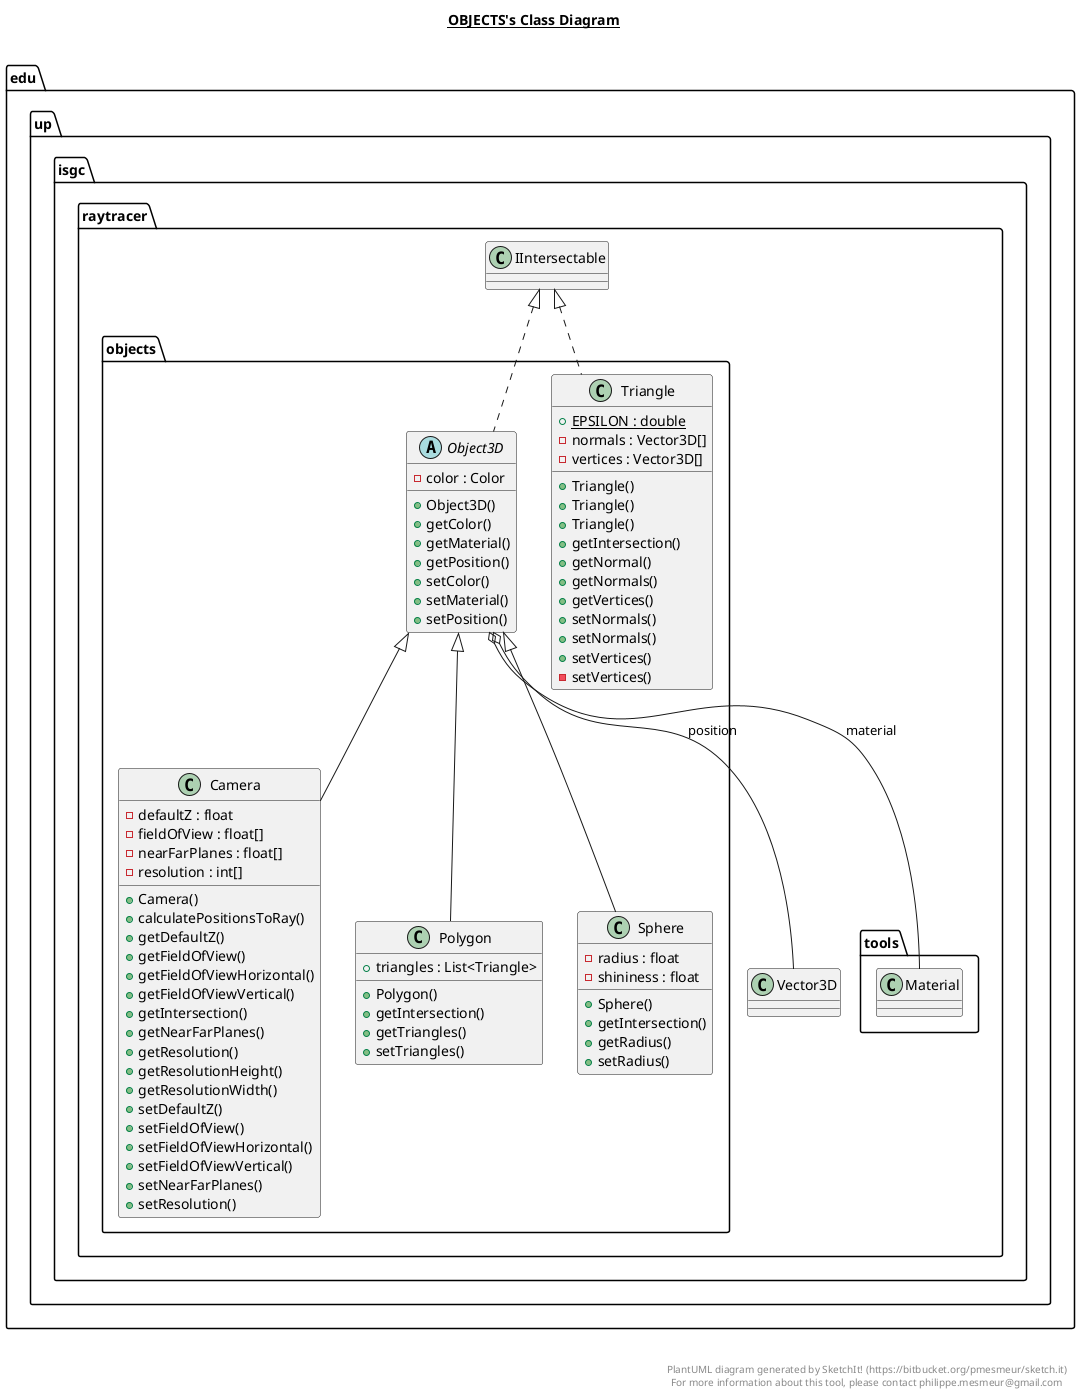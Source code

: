 @startuml

title __OBJECTS's Class Diagram__\n

  namespace edu.up.isgc.raytracer {
    namespace objects {
      class edu.up.isgc.raytracer.objects.Camera {
          - defaultZ : float
          - fieldOfView : float[]
          - nearFarPlanes : float[]
          - resolution : int[]
          + Camera()
          + calculatePositionsToRay()
          + getDefaultZ()
          + getFieldOfView()
          + getFieldOfViewHorizontal()
          + getFieldOfViewVertical()
          + getIntersection()
          + getNearFarPlanes()
          + getResolution()
          + getResolutionHeight()
          + getResolutionWidth()
          + setDefaultZ()
          + setFieldOfView()
          + setFieldOfViewHorizontal()
          + setFieldOfViewVertical()
          + setNearFarPlanes()
          + setResolution()
      }
    }
  }
  

  namespace edu.up.isgc.raytracer {
    namespace objects {
      abstract class edu.up.isgc.raytracer.objects.Object3D {
          - color : Color
          + Object3D()
          + getColor()
          + getMaterial()
          + getPosition()
          + setColor()
          + setMaterial()
          + setPosition()
      }
    }
  }
  

  namespace edu.up.isgc.raytracer {
    namespace objects {
      class edu.up.isgc.raytracer.objects.Polygon {
          + triangles : List<Triangle>
          + Polygon()
          + getIntersection()
          + getTriangles()
          + setTriangles()
      }
    }
  }
  

  namespace edu.up.isgc.raytracer {
    namespace objects {
      class edu.up.isgc.raytracer.objects.Sphere {
          - radius : float
          - shininess : float
          + Sphere()
          + getIntersection()
          + getRadius()
          + setRadius()
      }
    }
  }
  

  namespace edu.up.isgc.raytracer {
    namespace objects {
      class edu.up.isgc.raytracer.objects.Triangle {
          {static} + EPSILON : double
          - normals : Vector3D[]
          - vertices : Vector3D[]
          + Triangle()
          + Triangle()
          + Triangle()
          + getIntersection()
          + getNormal()
          + getNormals()
          + getVertices()
          + setNormals()
          + setNormals()
          + setVertices()
          - setVertices()
      }
    }
  }
  

  edu.up.isgc.raytracer.objects.Camera -up-|> edu.up.isgc.raytracer.objects.Object3D
  edu.up.isgc.raytracer.objects.Object3D .up.|> edu.up.isgc.raytracer.IIntersectable
  edu.up.isgc.raytracer.objects.Object3D o-- edu.up.isgc.raytracer.tools.Material : material
  edu.up.isgc.raytracer.objects.Object3D o-- edu.up.isgc.raytracer.Vector3D : position
  edu.up.isgc.raytracer.objects.Polygon -up-|> edu.up.isgc.raytracer.objects.Object3D
  edu.up.isgc.raytracer.objects.Sphere -up-|> edu.up.isgc.raytracer.objects.Object3D
  edu.up.isgc.raytracer.objects.Triangle .up.|> edu.up.isgc.raytracer.IIntersectable


right footer


PlantUML diagram generated by SketchIt! (https://bitbucket.org/pmesmeur/sketch.it)
For more information about this tool, please contact philippe.mesmeur@gmail.com
endfooter

@enduml
